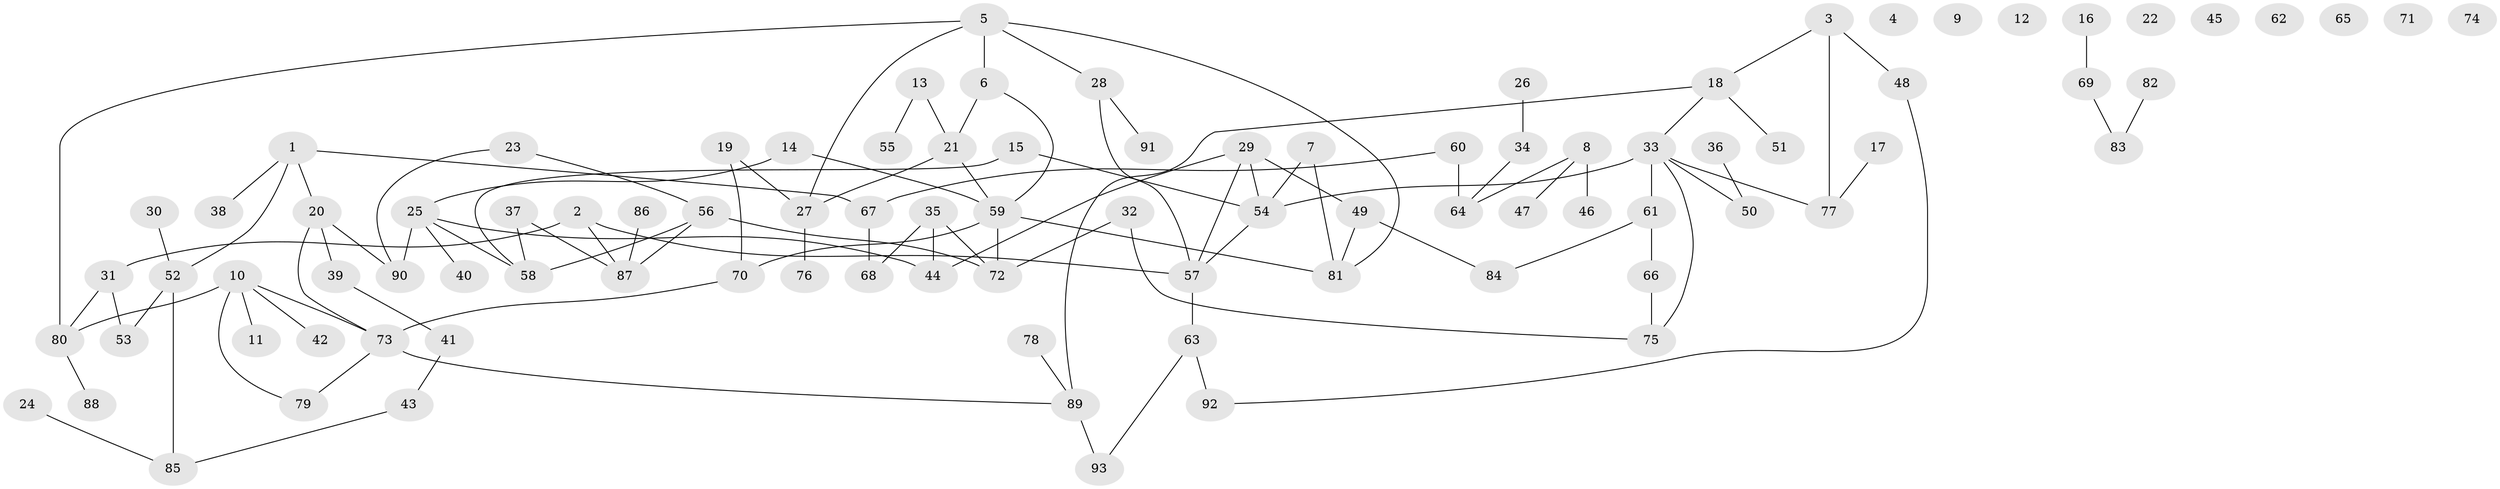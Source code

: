 // coarse degree distribution, {5: 0.06451612903225806, 4: 0.08064516129032258, 0: 0.14516129032258066, 7: 0.04838709677419355, 3: 0.1774193548387097, 2: 0.24193548387096775, 1: 0.1935483870967742, 6: 0.04838709677419355}
// Generated by graph-tools (version 1.1) at 2025/41/03/06/25 10:41:24]
// undirected, 93 vertices, 110 edges
graph export_dot {
graph [start="1"]
  node [color=gray90,style=filled];
  1;
  2;
  3;
  4;
  5;
  6;
  7;
  8;
  9;
  10;
  11;
  12;
  13;
  14;
  15;
  16;
  17;
  18;
  19;
  20;
  21;
  22;
  23;
  24;
  25;
  26;
  27;
  28;
  29;
  30;
  31;
  32;
  33;
  34;
  35;
  36;
  37;
  38;
  39;
  40;
  41;
  42;
  43;
  44;
  45;
  46;
  47;
  48;
  49;
  50;
  51;
  52;
  53;
  54;
  55;
  56;
  57;
  58;
  59;
  60;
  61;
  62;
  63;
  64;
  65;
  66;
  67;
  68;
  69;
  70;
  71;
  72;
  73;
  74;
  75;
  76;
  77;
  78;
  79;
  80;
  81;
  82;
  83;
  84;
  85;
  86;
  87;
  88;
  89;
  90;
  91;
  92;
  93;
  1 -- 20;
  1 -- 38;
  1 -- 52;
  1 -- 67;
  2 -- 31;
  2 -- 57;
  2 -- 87;
  3 -- 18;
  3 -- 48;
  3 -- 77;
  5 -- 6;
  5 -- 27;
  5 -- 28;
  5 -- 80;
  5 -- 81;
  6 -- 21;
  6 -- 59;
  7 -- 54;
  7 -- 81;
  8 -- 46;
  8 -- 47;
  8 -- 64;
  10 -- 11;
  10 -- 42;
  10 -- 73;
  10 -- 79;
  10 -- 80;
  13 -- 21;
  13 -- 55;
  14 -- 25;
  14 -- 59;
  15 -- 54;
  15 -- 58;
  16 -- 69;
  17 -- 77;
  18 -- 33;
  18 -- 51;
  18 -- 89;
  19 -- 27;
  19 -- 70;
  20 -- 39;
  20 -- 73;
  20 -- 90;
  21 -- 27;
  21 -- 59;
  23 -- 56;
  23 -- 90;
  24 -- 85;
  25 -- 40;
  25 -- 44;
  25 -- 58;
  25 -- 90;
  26 -- 34;
  27 -- 76;
  28 -- 57;
  28 -- 91;
  29 -- 44;
  29 -- 49;
  29 -- 54;
  29 -- 57;
  30 -- 52;
  31 -- 53;
  31 -- 80;
  32 -- 72;
  32 -- 75;
  33 -- 50;
  33 -- 54;
  33 -- 61;
  33 -- 75;
  33 -- 77;
  34 -- 64;
  35 -- 44;
  35 -- 68;
  35 -- 72;
  36 -- 50;
  37 -- 58;
  37 -- 87;
  39 -- 41;
  41 -- 43;
  43 -- 85;
  48 -- 92;
  49 -- 81;
  49 -- 84;
  52 -- 53;
  52 -- 85;
  54 -- 57;
  56 -- 58;
  56 -- 72;
  56 -- 87;
  57 -- 63;
  59 -- 70;
  59 -- 72;
  59 -- 81;
  60 -- 64;
  60 -- 67;
  61 -- 66;
  61 -- 84;
  63 -- 92;
  63 -- 93;
  66 -- 75;
  67 -- 68;
  69 -- 83;
  70 -- 73;
  73 -- 79;
  73 -- 89;
  78 -- 89;
  80 -- 88;
  82 -- 83;
  86 -- 87;
  89 -- 93;
}
